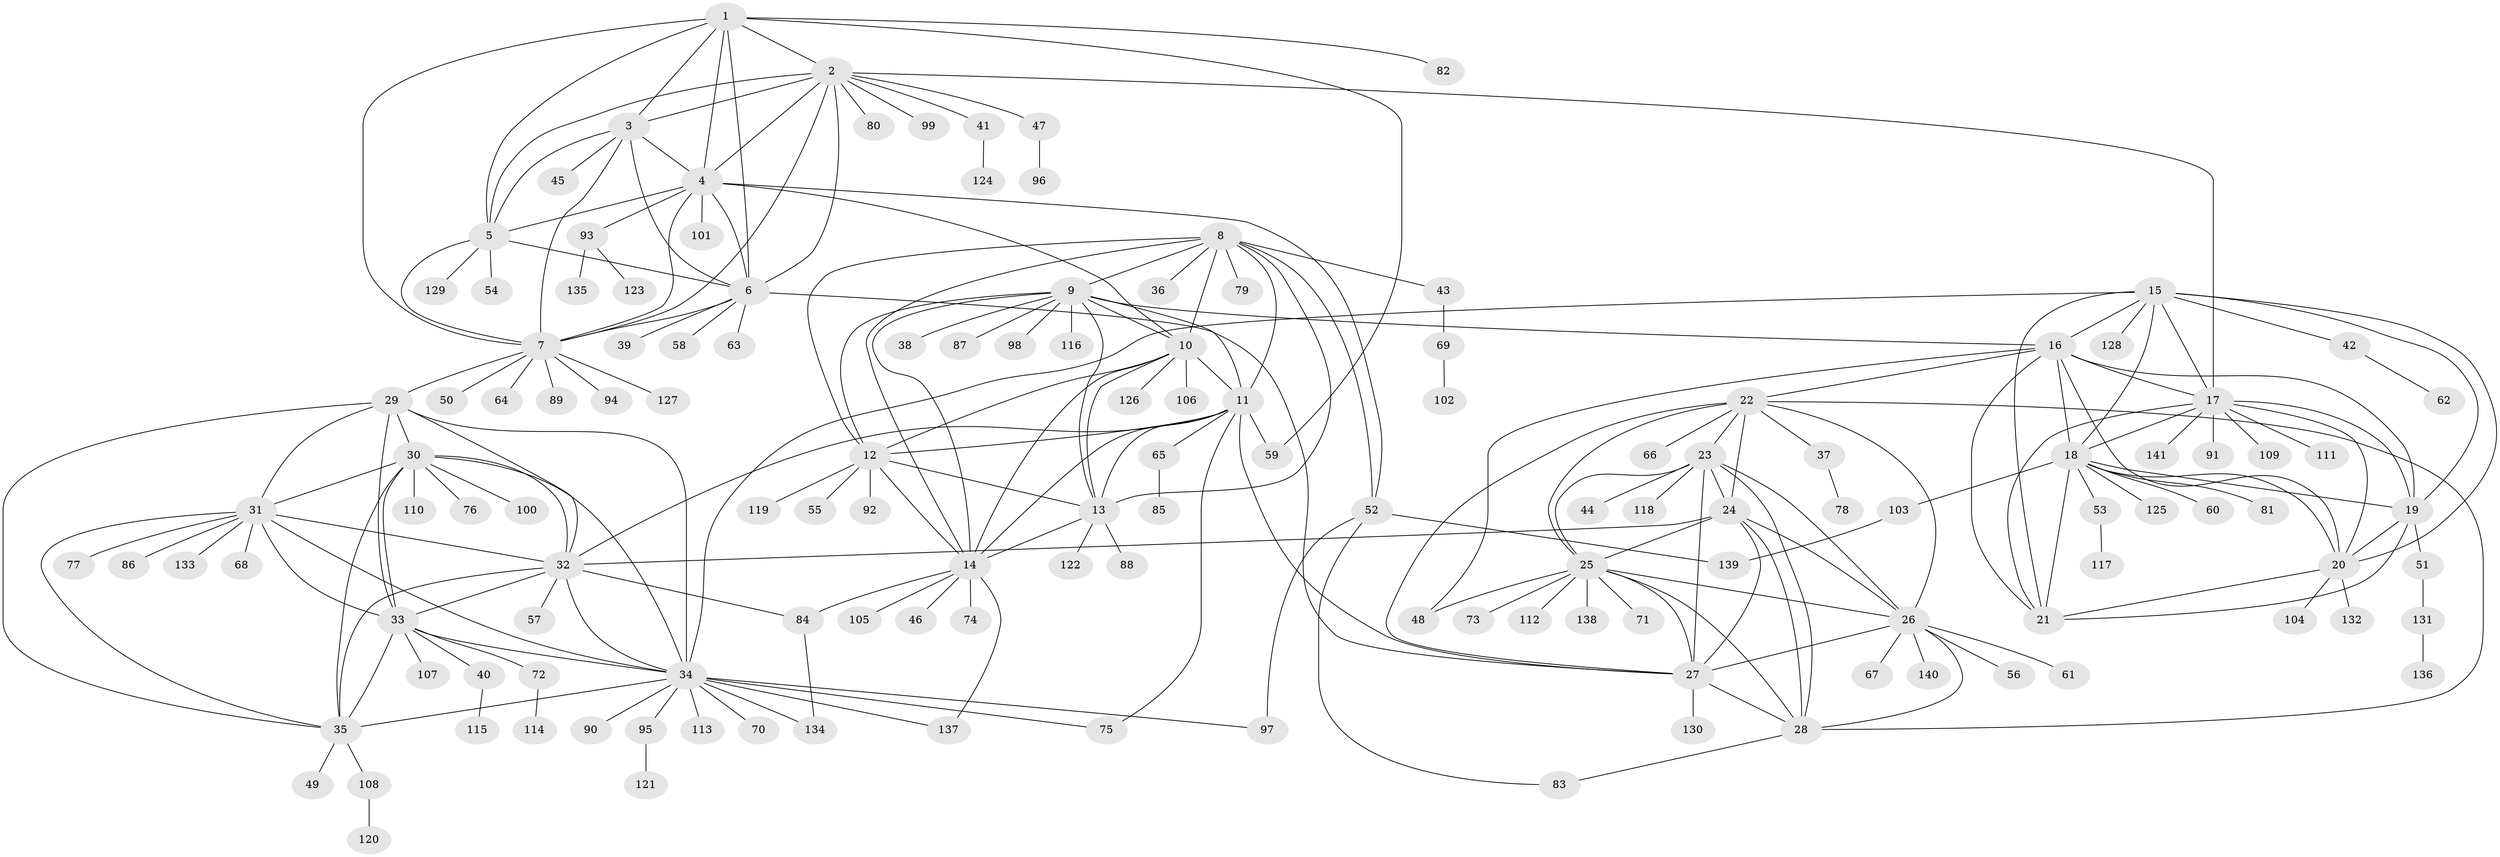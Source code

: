 // coarse degree distribution, {5: 0.02040816326530612, 12: 0.02040816326530612, 13: 0.02040816326530612, 8: 0.030612244897959183, 15: 0.01020408163265306, 10: 0.030612244897959183, 3: 0.01020408163265306, 4: 0.01020408163265306, 9: 0.01020408163265306, 6: 0.01020408163265306, 1: 0.8061224489795918, 2: 0.02040816326530612}
// Generated by graph-tools (version 1.1) at 2025/58/03/04/25 21:58:53]
// undirected, 141 vertices, 231 edges
graph export_dot {
graph [start="1"]
  node [color=gray90,style=filled];
  1;
  2;
  3;
  4;
  5;
  6;
  7;
  8;
  9;
  10;
  11;
  12;
  13;
  14;
  15;
  16;
  17;
  18;
  19;
  20;
  21;
  22;
  23;
  24;
  25;
  26;
  27;
  28;
  29;
  30;
  31;
  32;
  33;
  34;
  35;
  36;
  37;
  38;
  39;
  40;
  41;
  42;
  43;
  44;
  45;
  46;
  47;
  48;
  49;
  50;
  51;
  52;
  53;
  54;
  55;
  56;
  57;
  58;
  59;
  60;
  61;
  62;
  63;
  64;
  65;
  66;
  67;
  68;
  69;
  70;
  71;
  72;
  73;
  74;
  75;
  76;
  77;
  78;
  79;
  80;
  81;
  82;
  83;
  84;
  85;
  86;
  87;
  88;
  89;
  90;
  91;
  92;
  93;
  94;
  95;
  96;
  97;
  98;
  99;
  100;
  101;
  102;
  103;
  104;
  105;
  106;
  107;
  108;
  109;
  110;
  111;
  112;
  113;
  114;
  115;
  116;
  117;
  118;
  119;
  120;
  121;
  122;
  123;
  124;
  125;
  126;
  127;
  128;
  129;
  130;
  131;
  132;
  133;
  134;
  135;
  136;
  137;
  138;
  139;
  140;
  141;
  1 -- 2;
  1 -- 3;
  1 -- 4;
  1 -- 5;
  1 -- 6;
  1 -- 7;
  1 -- 59;
  1 -- 82;
  2 -- 3;
  2 -- 4;
  2 -- 5;
  2 -- 6;
  2 -- 7;
  2 -- 17;
  2 -- 41;
  2 -- 47;
  2 -- 80;
  2 -- 99;
  3 -- 4;
  3 -- 5;
  3 -- 6;
  3 -- 7;
  3 -- 45;
  4 -- 5;
  4 -- 6;
  4 -- 7;
  4 -- 10;
  4 -- 52;
  4 -- 93;
  4 -- 101;
  5 -- 6;
  5 -- 7;
  5 -- 54;
  5 -- 129;
  6 -- 7;
  6 -- 27;
  6 -- 39;
  6 -- 58;
  6 -- 63;
  7 -- 29;
  7 -- 50;
  7 -- 64;
  7 -- 89;
  7 -- 94;
  7 -- 127;
  8 -- 9;
  8 -- 10;
  8 -- 11;
  8 -- 12;
  8 -- 13;
  8 -- 14;
  8 -- 36;
  8 -- 43;
  8 -- 52;
  8 -- 79;
  9 -- 10;
  9 -- 11;
  9 -- 12;
  9 -- 13;
  9 -- 14;
  9 -- 16;
  9 -- 38;
  9 -- 87;
  9 -- 98;
  9 -- 116;
  10 -- 11;
  10 -- 12;
  10 -- 13;
  10 -- 14;
  10 -- 106;
  10 -- 126;
  11 -- 12;
  11 -- 13;
  11 -- 14;
  11 -- 27;
  11 -- 32;
  11 -- 59;
  11 -- 65;
  11 -- 75;
  12 -- 13;
  12 -- 14;
  12 -- 55;
  12 -- 92;
  12 -- 119;
  13 -- 14;
  13 -- 88;
  13 -- 122;
  14 -- 46;
  14 -- 74;
  14 -- 84;
  14 -- 105;
  14 -- 137;
  15 -- 16;
  15 -- 17;
  15 -- 18;
  15 -- 19;
  15 -- 20;
  15 -- 21;
  15 -- 34;
  15 -- 42;
  15 -- 128;
  16 -- 17;
  16 -- 18;
  16 -- 19;
  16 -- 20;
  16 -- 21;
  16 -- 22;
  16 -- 48;
  17 -- 18;
  17 -- 19;
  17 -- 20;
  17 -- 21;
  17 -- 91;
  17 -- 109;
  17 -- 111;
  17 -- 141;
  18 -- 19;
  18 -- 20;
  18 -- 21;
  18 -- 53;
  18 -- 60;
  18 -- 81;
  18 -- 103;
  18 -- 125;
  19 -- 20;
  19 -- 21;
  19 -- 51;
  20 -- 21;
  20 -- 104;
  20 -- 132;
  22 -- 23;
  22 -- 24;
  22 -- 25;
  22 -- 26;
  22 -- 27;
  22 -- 28;
  22 -- 37;
  22 -- 66;
  23 -- 24;
  23 -- 25;
  23 -- 26;
  23 -- 27;
  23 -- 28;
  23 -- 44;
  23 -- 118;
  24 -- 25;
  24 -- 26;
  24 -- 27;
  24 -- 28;
  24 -- 32;
  25 -- 26;
  25 -- 27;
  25 -- 28;
  25 -- 48;
  25 -- 71;
  25 -- 73;
  25 -- 112;
  25 -- 138;
  26 -- 27;
  26 -- 28;
  26 -- 56;
  26 -- 61;
  26 -- 67;
  26 -- 140;
  27 -- 28;
  27 -- 130;
  28 -- 83;
  29 -- 30;
  29 -- 31;
  29 -- 32;
  29 -- 33;
  29 -- 34;
  29 -- 35;
  30 -- 31;
  30 -- 32;
  30 -- 33;
  30 -- 34;
  30 -- 35;
  30 -- 76;
  30 -- 100;
  30 -- 110;
  31 -- 32;
  31 -- 33;
  31 -- 34;
  31 -- 35;
  31 -- 68;
  31 -- 77;
  31 -- 86;
  31 -- 133;
  32 -- 33;
  32 -- 34;
  32 -- 35;
  32 -- 57;
  32 -- 84;
  33 -- 34;
  33 -- 35;
  33 -- 40;
  33 -- 72;
  33 -- 107;
  34 -- 35;
  34 -- 70;
  34 -- 75;
  34 -- 90;
  34 -- 95;
  34 -- 97;
  34 -- 113;
  34 -- 134;
  34 -- 137;
  35 -- 49;
  35 -- 108;
  37 -- 78;
  40 -- 115;
  41 -- 124;
  42 -- 62;
  43 -- 69;
  47 -- 96;
  51 -- 131;
  52 -- 83;
  52 -- 97;
  52 -- 139;
  53 -- 117;
  65 -- 85;
  69 -- 102;
  72 -- 114;
  84 -- 134;
  93 -- 123;
  93 -- 135;
  95 -- 121;
  103 -- 139;
  108 -- 120;
  131 -- 136;
}

